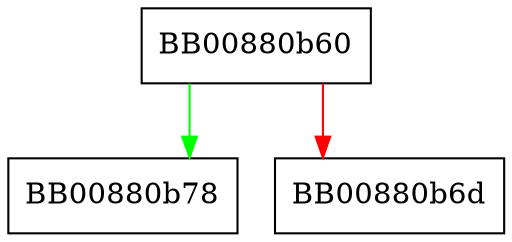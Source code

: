 digraph _IO_file_read {
  node [shape="box"];
  graph [splines=ortho];
  BB00880b60 -> BB00880b78 [color="green"];
  BB00880b60 -> BB00880b6d [color="red"];
}